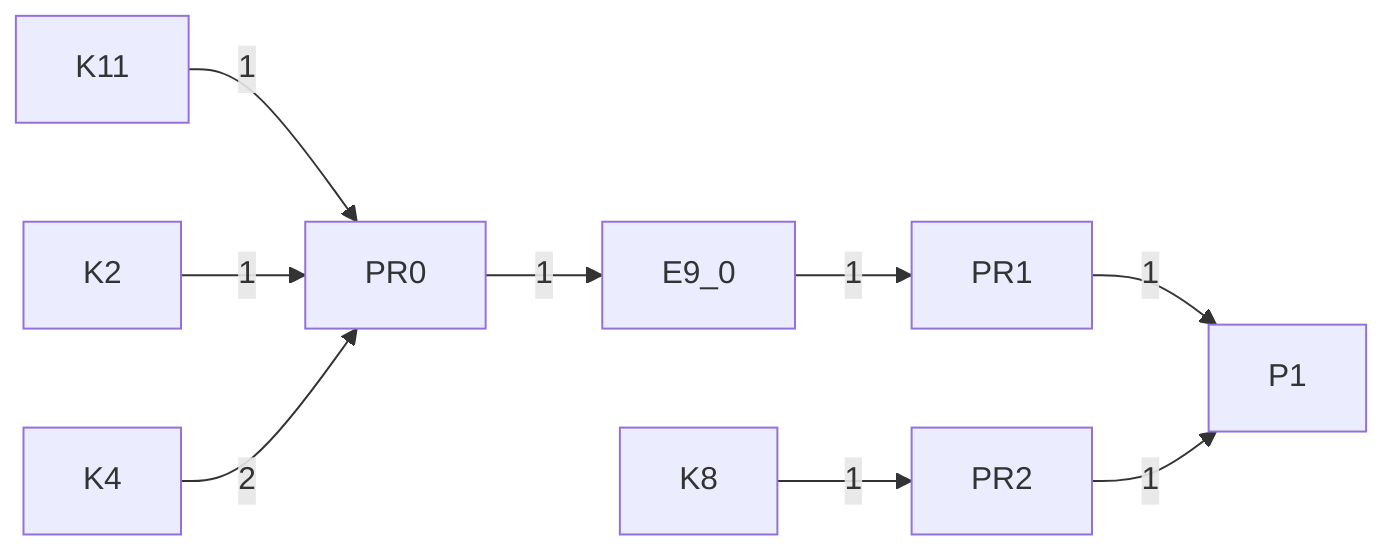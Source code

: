 flowchart LR
    K11 -->|1| PR0
    K2 -->|1| PR0
    K4 -->|2| PR0
    PR0 -->|1| E9_0
    E9_0 -->|1| PR1
    PR1 -->|1| P1
    K8 -->|1| PR2
    PR2 -->|1| P1
